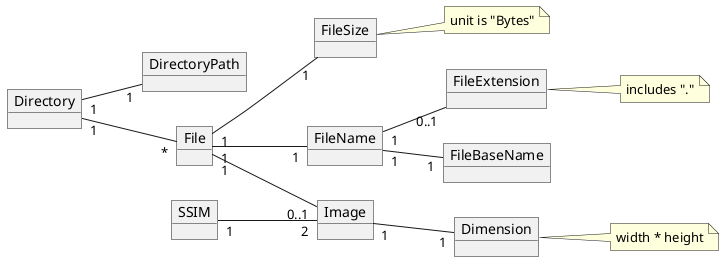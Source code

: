 @startuml Conceptual Model
left to right direction

object Directory
object DirectoryPath

object File
object FileSize
object FileName
object FileExtension
object FileBaseName

object Image
object Dimension
object SSIM

note right of FileSize: unit is "Bytes"
note right of FileExtension: includes "."
note right of Dimension: width * height

' ファイルが未作成の場合、実データを持たないので、0..1かもしれない

Directory "1"--"1" DirectoryPath
Directory "1"--"*" File

File "1"--"1" FileName
File "1"--"1" FileSize
File "1"--"0..1" Image

FileName "1"--"1" FileBaseName
FileName "1"--"0..1" FileExtension

Image "1"--"1" Dimension
SSIM "1"--"2" Image
